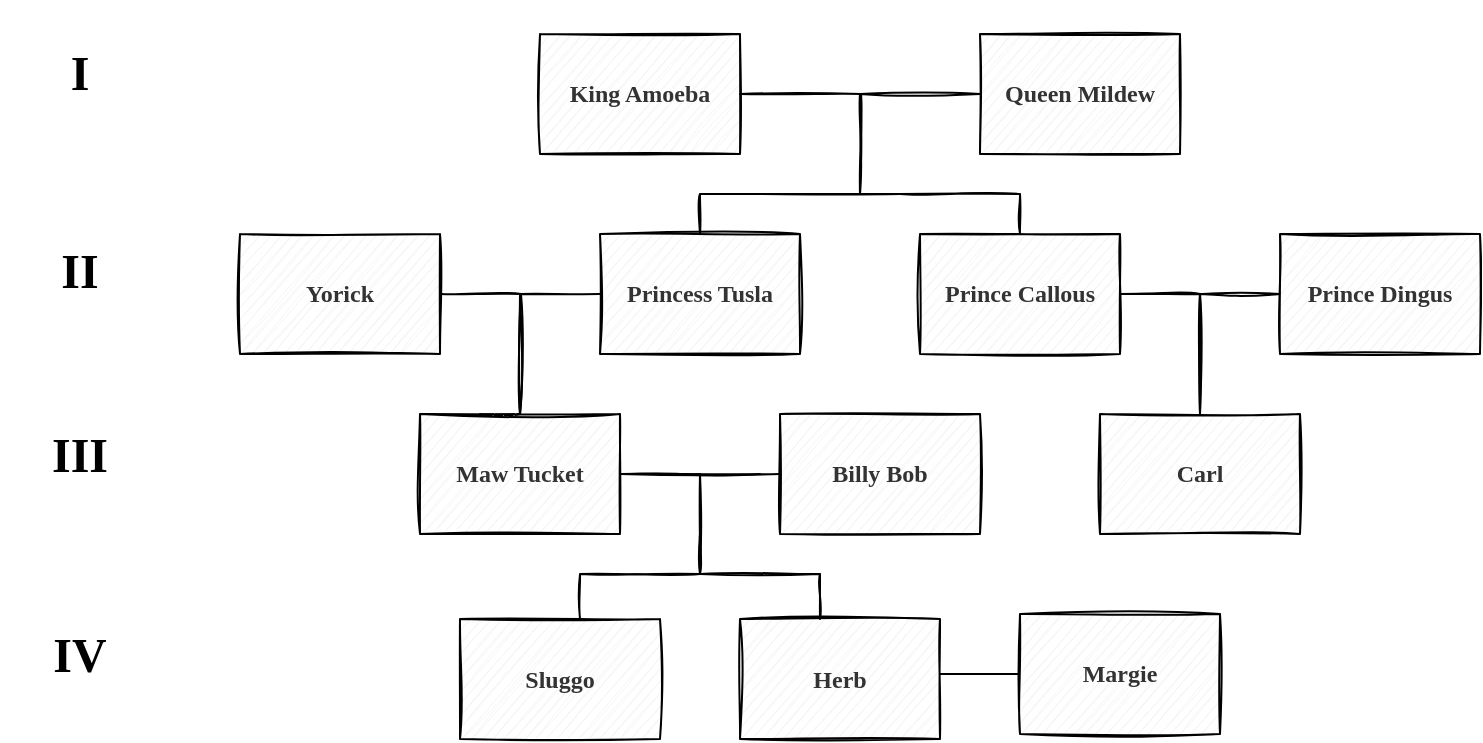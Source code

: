 <mxfile version="15.7.0" type="github">
  <diagram id="5FJou0VoKtctPPcMsMXU" name="Page-1">
    <mxGraphModel dx="1038" dy="579" grid="1" gridSize="10" guides="1" tooltips="1" connect="1" arrows="1" fold="1" page="1" pageScale="1" pageWidth="850" pageHeight="1100" math="0" shadow="0">
      <root>
        <mxCell id="0" />
        <mxCell id="1" parent="0" />
        <mxCell id="t7Jry5lnLoS1j9qCJ-sH-2" value="" style="edgeStyle=orthogonalEdgeStyle;startArrow=none;endArrow=none;rounded=0;targetPortConstraint=eastwest;sourcePortConstraint=northsouth;sketch=1;fillColor=#f5f5f5;strokeColor=default;shadow=0;fontFamily=Comic Sans MS;fontStyle=1" parent="1" target="t7Jry5lnLoS1j9qCJ-sH-4" edge="1">
          <mxGeometry relative="1" as="geometry">
            <mxPoint x="480" y="290" as="sourcePoint" />
          </mxGeometry>
        </mxCell>
        <mxCell id="t7Jry5lnLoS1j9qCJ-sH-3" value="" style="edgeStyle=orthogonalEdgeStyle;startArrow=none;endArrow=none;rounded=0;targetPortConstraint=eastwest;sourcePortConstraint=northsouth;sketch=1;fillColor=#f5f5f5;strokeColor=default;shadow=0;fontFamily=Comic Sans MS;fontStyle=1" parent="1" target="t7Jry5lnLoS1j9qCJ-sH-5" edge="1">
          <mxGeometry relative="1" as="geometry">
            <mxPoint x="480" y="290" as="sourcePoint" />
            <Array as="points">
              <mxPoint x="480" y="240" />
            </Array>
          </mxGeometry>
        </mxCell>
        <mxCell id="t7Jry5lnLoS1j9qCJ-sH-4" value="King Amoeba" style="whiteSpace=wrap;html=1;align=center;verticalAlign=middle;treeFolding=1;treeMoving=1;sketch=1;fillColor=#f5f5f5;strokeColor=default;shadow=0;fontColor=#333333;fontFamily=Comic Sans MS;fontStyle=1" parent="1" vertex="1" collapsed="1">
          <mxGeometry x="320" y="210" width="100" height="60" as="geometry" />
        </mxCell>
        <mxCell id="t7Jry5lnLoS1j9qCJ-sH-5" value="Queen Mildew" style="whiteSpace=wrap;html=1;align=center;verticalAlign=middle;treeFolding=1;treeMoving=1;sketch=1;fillColor=#f5f5f5;strokeColor=default;shadow=0;fontColor=#333333;fontFamily=Comic Sans MS;fontStyle=1" parent="1" vertex="1">
          <mxGeometry x="540" y="210" width="100" height="60" as="geometry" />
        </mxCell>
        <mxCell id="t7Jry5lnLoS1j9qCJ-sH-6" style="edgeStyle=orthogonalEdgeStyle;rounded=0;orthogonalLoop=1;jettySize=auto;html=1;exitX=0.5;exitY=1;exitDx=0;exitDy=0;sketch=1;fillColor=#f5f5f5;strokeColor=default;shadow=0;fontFamily=Comic Sans MS;fontStyle=1" parent="1" source="t7Jry5lnLoS1j9qCJ-sH-5" target="t7Jry5lnLoS1j9qCJ-sH-5" edge="1">
          <mxGeometry relative="1" as="geometry" />
        </mxCell>
        <mxCell id="t7Jry5lnLoS1j9qCJ-sH-7" value="" style="edgeStyle=orthogonalEdgeStyle;startArrow=none;endArrow=none;rounded=0;targetPortConstraint=eastwest;sourcePortConstraint=northsouth;sketch=1;fillColor=#f5f5f5;strokeColor=default;shadow=0;fontFamily=Comic Sans MS;fontStyle=1" parent="1" source="t7Jry5lnLoS1j9qCJ-sH-12" target="t7Jry5lnLoS1j9qCJ-sH-9" edge="1">
          <mxGeometry relative="1" as="geometry">
            <mxPoint x="670" y="400" as="sourcePoint" />
            <Array as="points">
              <mxPoint x="650" y="340" />
            </Array>
          </mxGeometry>
        </mxCell>
        <mxCell id="t7Jry5lnLoS1j9qCJ-sH-8" value="" style="edgeStyle=orthogonalEdgeStyle;startArrow=none;endArrow=none;rounded=0;targetPortConstraint=eastwest;sourcePortConstraint=northsouth;sketch=1;fillColor=#f5f5f5;strokeColor=default;shadow=0;fontFamily=Comic Sans MS;fontStyle=1" parent="1" source="t7Jry5lnLoS1j9qCJ-sH-12" edge="1">
          <mxGeometry relative="1" as="geometry">
            <mxPoint x="670" y="400" as="sourcePoint" />
            <Array as="points">
              <mxPoint x="650" y="340" />
            </Array>
            <mxPoint x="690" y="340" as="targetPoint" />
          </mxGeometry>
        </mxCell>
        <mxCell id="t7Jry5lnLoS1j9qCJ-sH-36" style="edgeStyle=orthogonalEdgeStyle;rounded=0;orthogonalLoop=1;jettySize=auto;html=1;endArrow=none;endFill=0;sketch=1;fillColor=#f5f5f5;strokeColor=default;shadow=0;fontFamily=Comic Sans MS;fontStyle=1" parent="1" source="t7Jry5lnLoS1j9qCJ-sH-9" edge="1">
          <mxGeometry relative="1" as="geometry">
            <mxPoint x="500" y="290" as="targetPoint" />
            <Array as="points">
              <mxPoint x="560" y="290" />
            </Array>
          </mxGeometry>
        </mxCell>
        <mxCell id="t7Jry5lnLoS1j9qCJ-sH-9" value="Prince Callous" style="whiteSpace=wrap;html=1;align=center;verticalAlign=middle;treeFolding=1;treeMoving=1;sketch=1;fillColor=#f5f5f5;strokeColor=default;shadow=0;fontColor=#333333;fontFamily=Comic Sans MS;fontStyle=1" parent="1" vertex="1" collapsed="1">
          <mxGeometry x="510" y="310" width="100" height="60" as="geometry" />
        </mxCell>
        <mxCell id="t7Jry5lnLoS1j9qCJ-sH-10" value="Prince Dingus" style="whiteSpace=wrap;html=1;align=center;verticalAlign=middle;treeFolding=1;treeMoving=1;sketch=1;fillColor=#f5f5f5;strokeColor=default;shadow=0;fontColor=#333333;fontFamily=Comic Sans MS;fontStyle=1" parent="1" vertex="1">
          <mxGeometry x="690" y="310" width="100" height="60" as="geometry" />
        </mxCell>
        <mxCell id="t7Jry5lnLoS1j9qCJ-sH-11" style="edgeStyle=orthogonalEdgeStyle;rounded=0;orthogonalLoop=1;jettySize=auto;html=1;exitX=0.5;exitY=1;exitDx=0;exitDy=0;sketch=1;fillColor=#f5f5f5;strokeColor=default;shadow=0;fontFamily=Comic Sans MS;fontStyle=1" parent="1" source="t7Jry5lnLoS1j9qCJ-sH-10" target="t7Jry5lnLoS1j9qCJ-sH-10" edge="1">
          <mxGeometry relative="1" as="geometry" />
        </mxCell>
        <mxCell id="t7Jry5lnLoS1j9qCJ-sH-12" value="Carl" style="whiteSpace=wrap;html=1;align=center;verticalAlign=middle;treeFolding=1;treeMoving=1;sketch=1;fillColor=#f5f5f5;strokeColor=default;shadow=0;fontColor=#333333;fontFamily=Comic Sans MS;fontStyle=1" parent="1" vertex="1" collapsed="1">
          <mxGeometry x="600" y="400" width="100" height="60" as="geometry" />
        </mxCell>
        <mxCell id="t7Jry5lnLoS1j9qCJ-sH-19" value="" style="edgeStyle=orthogonalEdgeStyle;startArrow=none;endArrow=none;rounded=0;targetPortConstraint=eastwest;sourcePortConstraint=northsouth;sketch=1;fillColor=#f5f5f5;strokeColor=default;shadow=0;fontFamily=Comic Sans MS;fontStyle=1" parent="1" target="t7Jry5lnLoS1j9qCJ-sH-21" edge="1">
          <mxGeometry relative="1" as="geometry">
            <mxPoint x="310" y="400" as="sourcePoint" />
          </mxGeometry>
        </mxCell>
        <mxCell id="t7Jry5lnLoS1j9qCJ-sH-20" value="" style="edgeStyle=orthogonalEdgeStyle;startArrow=none;endArrow=none;rounded=0;targetPortConstraint=eastwest;sourcePortConstraint=northsouth;sketch=1;fillColor=#f5f5f5;strokeColor=default;shadow=0;fontFamily=Comic Sans MS;fontStyle=1" parent="1" target="t7Jry5lnLoS1j9qCJ-sH-22" edge="1">
          <mxGeometry relative="1" as="geometry">
            <mxPoint x="290" y="400" as="sourcePoint" />
            <Array as="points">
              <mxPoint x="310" y="400" />
              <mxPoint x="310" y="340" />
            </Array>
          </mxGeometry>
        </mxCell>
        <mxCell id="t7Jry5lnLoS1j9qCJ-sH-21" value="Yorick" style="whiteSpace=wrap;html=1;align=center;verticalAlign=middle;treeFolding=1;treeMoving=1;sketch=1;fillColor=#f5f5f5;strokeColor=default;shadow=0;fontColor=#333333;fontFamily=Comic Sans MS;fontStyle=1" parent="1" vertex="1" collapsed="1">
          <mxGeometry x="170" y="310" width="100" height="60" as="geometry" />
        </mxCell>
        <mxCell id="t7Jry5lnLoS1j9qCJ-sH-35" style="edgeStyle=orthogonalEdgeStyle;rounded=0;orthogonalLoop=1;jettySize=auto;html=1;endArrow=none;endFill=0;exitX=0.5;exitY=0;exitDx=0;exitDy=0;sketch=1;fillColor=#f5f5f5;strokeColor=default;shadow=0;fontFamily=Comic Sans MS;fontStyle=1" parent="1" source="t7Jry5lnLoS1j9qCJ-sH-22" edge="1">
          <mxGeometry relative="1" as="geometry">
            <mxPoint x="500" y="290" as="targetPoint" />
            <Array as="points">
              <mxPoint x="400" y="290" />
            </Array>
          </mxGeometry>
        </mxCell>
        <mxCell id="t7Jry5lnLoS1j9qCJ-sH-22" value="Princess Tusla" style="whiteSpace=wrap;html=1;align=center;verticalAlign=middle;treeFolding=1;treeMoving=1;sketch=1;fillColor=#f5f5f5;strokeColor=default;shadow=0;fontColor=#333333;fontFamily=Comic Sans MS;fontStyle=1" parent="1" vertex="1">
          <mxGeometry x="350" y="310" width="100" height="60" as="geometry" />
        </mxCell>
        <mxCell id="t7Jry5lnLoS1j9qCJ-sH-23" style="edgeStyle=orthogonalEdgeStyle;rounded=0;orthogonalLoop=1;jettySize=auto;html=1;exitX=0.5;exitY=1;exitDx=0;exitDy=0;sketch=1;fillColor=#f5f5f5;strokeColor=default;shadow=0;fontFamily=Comic Sans MS;fontStyle=1" parent="1" source="t7Jry5lnLoS1j9qCJ-sH-22" target="t7Jry5lnLoS1j9qCJ-sH-22" edge="1">
          <mxGeometry relative="1" as="geometry" />
        </mxCell>
        <mxCell id="t7Jry5lnLoS1j9qCJ-sH-24" value="Maw Tucket" style="whiteSpace=wrap;html=1;align=center;verticalAlign=middle;treeFolding=1;treeMoving=1;sketch=1;fillColor=#f5f5f5;strokeColor=default;shadow=0;fontColor=#333333;fontFamily=Comic Sans MS;fontStyle=1" parent="1" vertex="1" collapsed="1">
          <mxGeometry x="260" y="400" width="100" height="60" as="geometry" />
        </mxCell>
        <mxCell id="t7Jry5lnLoS1j9qCJ-sH-28" value="" style="edgeStyle=orthogonalEdgeStyle;startArrow=none;endArrow=none;rounded=0;targetPortConstraint=eastwest;sourcePortConstraint=northsouth;sketch=1;fillColor=#f5f5f5;strokeColor=default;shadow=0;fontFamily=Comic Sans MS;fontStyle=1" parent="1" source="t7Jry5lnLoS1j9qCJ-sH-33" edge="1">
          <mxGeometry relative="1" as="geometry">
            <mxPoint x="425" y="560" as="sourcePoint" />
            <mxPoint x="400" y="460" as="targetPoint" />
            <Array as="points">
              <mxPoint x="340" y="480" />
              <mxPoint x="400" y="480" />
            </Array>
          </mxGeometry>
        </mxCell>
        <mxCell id="t7Jry5lnLoS1j9qCJ-sH-38" style="edgeStyle=orthogonalEdgeStyle;rounded=0;orthogonalLoop=1;jettySize=auto;html=1;endArrow=none;endFill=0;sketch=1;fillColor=#f5f5f5;strokeColor=default;shadow=0;fontFamily=Comic Sans MS;fontStyle=1" parent="1" target="t7Jry5lnLoS1j9qCJ-sH-24" edge="1">
          <mxGeometry relative="1" as="geometry">
            <mxPoint x="430" y="430" as="sourcePoint" />
          </mxGeometry>
        </mxCell>
        <mxCell id="t7Jry5lnLoS1j9qCJ-sH-41" value="" style="edgeStyle=orthogonalEdgeStyle;rounded=0;sketch=1;orthogonalLoop=1;jettySize=auto;html=1;shadow=0;endArrow=none;endFill=0;fillColor=#f5f5f5;strokeColor=default;fontFamily=Comic Sans MS;fontStyle=1" parent="1" source="t7Jry5lnLoS1j9qCJ-sH-31" target="t7Jry5lnLoS1j9qCJ-sH-24" edge="1">
          <mxGeometry relative="1" as="geometry">
            <mxPoint x="430" y="430" as="sourcePoint" />
          </mxGeometry>
        </mxCell>
        <mxCell id="t7Jry5lnLoS1j9qCJ-sH-31" value="Billy Bob" style="whiteSpace=wrap;html=1;align=center;verticalAlign=middle;treeFolding=1;treeMoving=1;sketch=1;fillColor=#f5f5f5;strokeColor=default;shadow=0;fontColor=#333333;fontFamily=Comic Sans MS;fontStyle=1" parent="1" vertex="1">
          <mxGeometry x="440" y="400" width="100" height="60" as="geometry" />
        </mxCell>
        <mxCell id="t7Jry5lnLoS1j9qCJ-sH-32" style="edgeStyle=orthogonalEdgeStyle;rounded=0;orthogonalLoop=1;jettySize=auto;html=1;exitX=0.5;exitY=1;exitDx=0;exitDy=0;sketch=1;fillColor=#f5f5f5;strokeColor=default;shadow=0;fontFamily=Comic Sans MS;fontStyle=1" parent="1" source="t7Jry5lnLoS1j9qCJ-sH-31" target="t7Jry5lnLoS1j9qCJ-sH-31" edge="1">
          <mxGeometry relative="1" as="geometry" />
        </mxCell>
        <mxCell id="t7Jry5lnLoS1j9qCJ-sH-33" value="Sluggo" style="whiteSpace=wrap;html=1;align=center;verticalAlign=middle;treeFolding=1;treeMoving=1;sketch=1;fillColor=#f5f5f5;strokeColor=default;shadow=0;fontColor=#333333;fontFamily=Comic Sans MS;fontStyle=1" parent="1" vertex="1" collapsed="1">
          <mxGeometry x="280" y="502.5" width="100" height="60" as="geometry" />
        </mxCell>
        <mxCell id="t7Jry5lnLoS1j9qCJ-sH-40" style="edgeStyle=orthogonalEdgeStyle;rounded=0;orthogonalLoop=1;jettySize=auto;html=1;endArrow=none;endFill=0;sketch=1;fillColor=#f5f5f5;strokeColor=default;shadow=0;fontFamily=Comic Sans MS;fontStyle=1" parent="1" source="t7Jry5lnLoS1j9qCJ-sH-39" edge="1">
          <mxGeometry relative="1" as="geometry">
            <mxPoint x="390" y="430" as="targetPoint" />
            <Array as="points">
              <mxPoint x="460" y="480" />
              <mxPoint x="400" y="480" />
              <mxPoint x="400" y="430" />
            </Array>
          </mxGeometry>
        </mxCell>
        <mxCell id="t7Jry5lnLoS1j9qCJ-sH-39" value="Herb" style="whiteSpace=wrap;html=1;align=center;verticalAlign=middle;treeFolding=1;treeMoving=1;sketch=1;fillColor=#f5f5f5;strokeColor=default;shadow=0;fontColor=#333333;fontFamily=Comic Sans MS;fontStyle=1" parent="1" vertex="1" collapsed="1">
          <mxGeometry x="420" y="502.5" width="100" height="60" as="geometry" />
        </mxCell>
        <mxCell id="t7Jry5lnLoS1j9qCJ-sH-42" value="&lt;h1&gt;I&lt;/h1&gt;" style="text;html=1;strokeColor=none;fillColor=none;spacing=5;spacingTop=-20;whiteSpace=wrap;overflow=hidden;rounded=0;shadow=0;fontFamily=Comic Sans MS;align=center;verticalAlign=middle;" parent="1" vertex="1">
          <mxGeometry x="50" y="208.75" width="80" height="62.5" as="geometry" />
        </mxCell>
        <mxCell id="t7Jry5lnLoS1j9qCJ-sH-43" value="&lt;h1&gt;II&lt;/h1&gt;" style="text;html=1;strokeColor=none;fillColor=none;spacing=5;spacingTop=-20;whiteSpace=wrap;overflow=hidden;rounded=0;shadow=0;fontFamily=Comic Sans MS;align=center;verticalAlign=middle;" parent="1" vertex="1">
          <mxGeometry x="50" y="307.5" width="80" height="62.5" as="geometry" />
        </mxCell>
        <mxCell id="t7Jry5lnLoS1j9qCJ-sH-44" value="&lt;h1&gt;III&lt;/h1&gt;" style="text;html=1;strokeColor=none;fillColor=none;spacing=5;spacingTop=-20;whiteSpace=wrap;overflow=hidden;rounded=0;shadow=0;fontFamily=Comic Sans MS;align=center;verticalAlign=middle;" parent="1" vertex="1">
          <mxGeometry x="50" y="400" width="80" height="62.5" as="geometry" />
        </mxCell>
        <mxCell id="t7Jry5lnLoS1j9qCJ-sH-45" value="&lt;h1&gt;IV&lt;/h1&gt;" style="text;html=1;strokeColor=none;fillColor=none;spacing=5;spacingTop=-20;whiteSpace=wrap;overflow=hidden;rounded=0;shadow=0;fontFamily=Comic Sans MS;align=center;verticalAlign=middle;" parent="1" vertex="1">
          <mxGeometry x="50" y="500" width="80" height="62.5" as="geometry" />
        </mxCell>
        <mxCell id="kogVkbWzMQrJcFz0sPXQ-1" value="" style="endArrow=none;html=1;rounded=0;fillColor=#f5f5f5;strokeColor=default;" edge="1" parent="1" target="kogVkbWzMQrJcFz0sPXQ-2">
          <mxGeometry width="50" height="50" relative="1" as="geometry">
            <mxPoint x="520" y="530" as="sourcePoint" />
            <mxPoint x="590" y="530" as="targetPoint" />
          </mxGeometry>
        </mxCell>
        <mxCell id="kogVkbWzMQrJcFz0sPXQ-2" value="Margie" style="whiteSpace=wrap;html=1;align=center;verticalAlign=middle;treeFolding=1;treeMoving=1;sketch=1;fillColor=#f5f5f5;strokeColor=default;shadow=0;fontColor=#333333;fontFamily=Comic Sans MS;fontStyle=1" vertex="1" collapsed="1" parent="1">
          <mxGeometry x="560" y="500" width="100" height="60" as="geometry" />
        </mxCell>
      </root>
    </mxGraphModel>
  </diagram>
</mxfile>
